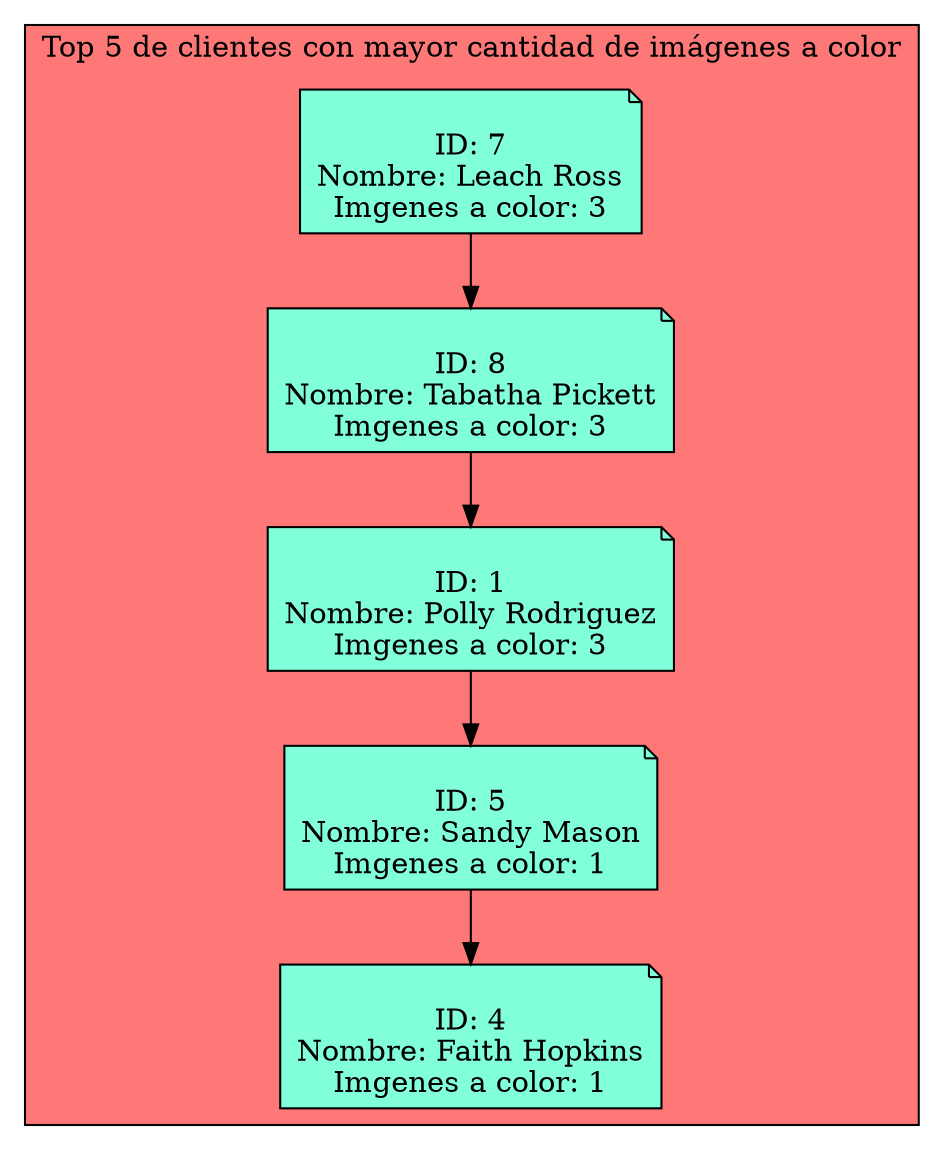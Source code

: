digraph L {
node[shape=note fillcolor="#A181FF" style =filled]
subgraph cluster_p{
    label= "Top 5 de clientes con mayor cantidad de imágenes a color"
    bgcolor = "#FF7878"
Nodo331994761[label="
ID: 7
Nombre: Leach Ross
Imgenes a color: 3",fillcolor="#81FFDA"]
Nodo928294079[label="
ID: 8
Nombre: Tabatha Pickett
Imgenes a color: 3",fillcolor="#81FFDA"]
Nodo1647809929[label="
ID: 1
Nombre: Polly Rodriguez
Imgenes a color: 3",fillcolor="#81FFDA"]
Nodo1258084361[label="
ID: 5
Nombre: Sandy Mason
Imgenes a color: 1",fillcolor="#81FFDA"]
Nodo391914049[label="
ID: 4
Nombre: Faith Hopkins
Imgenes a color: 1",fillcolor="#81FFDA"]
Nodo331994761 -> Nodo928294079
Nodo928294079 -> Nodo1647809929
Nodo1647809929 -> Nodo1258084361
Nodo1258084361 -> Nodo391914049
}}